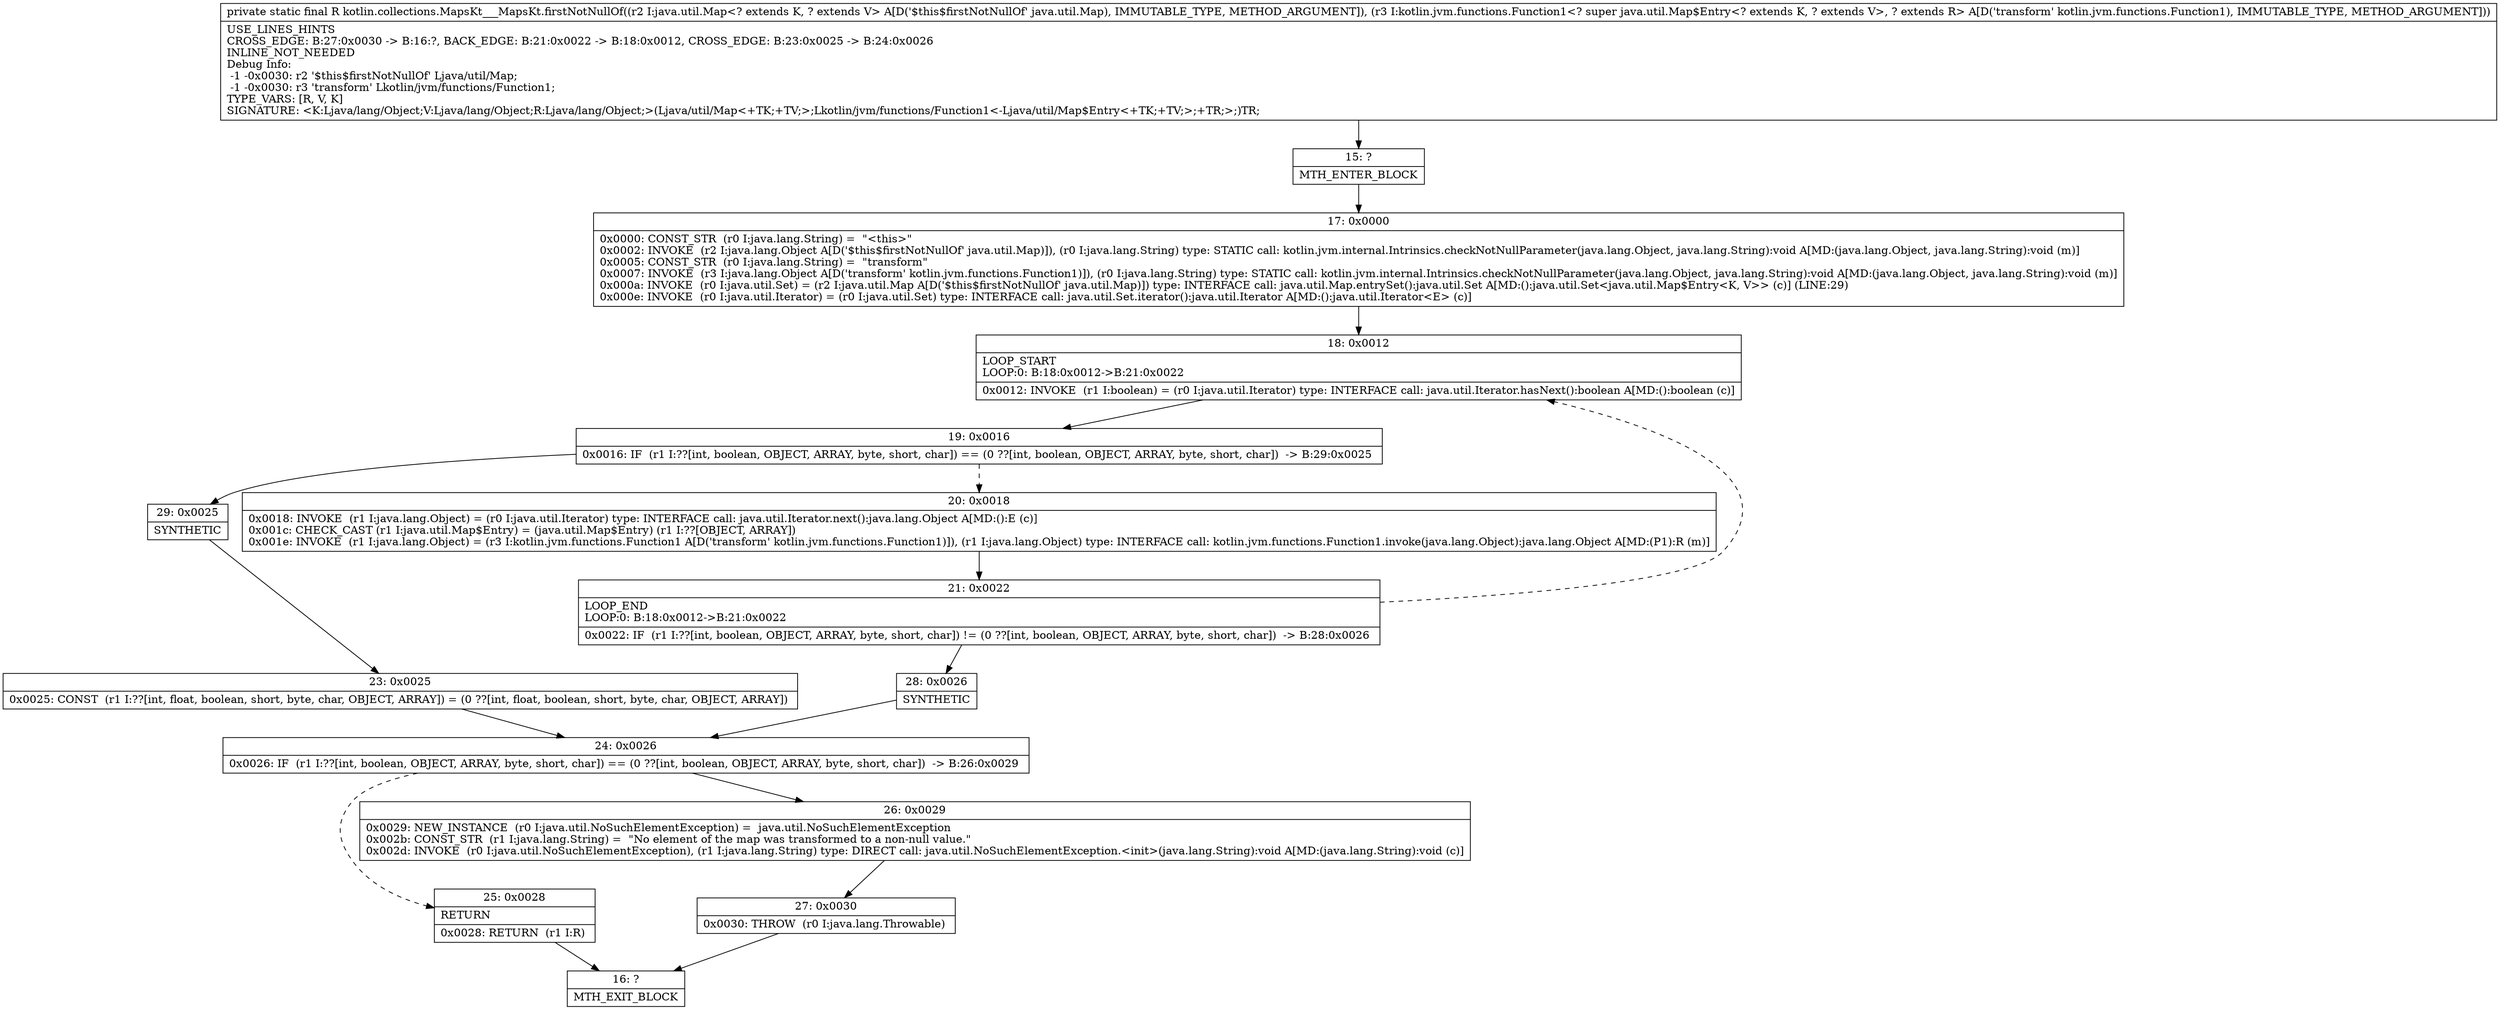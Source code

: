 digraph "CFG forkotlin.collections.MapsKt___MapsKt.firstNotNullOf(Ljava\/util\/Map;Lkotlin\/jvm\/functions\/Function1;)Ljava\/lang\/Object;" {
Node_15 [shape=record,label="{15\:\ ?|MTH_ENTER_BLOCK\l}"];
Node_17 [shape=record,label="{17\:\ 0x0000|0x0000: CONST_STR  (r0 I:java.lang.String) =  \"\<this\>\" \l0x0002: INVOKE  (r2 I:java.lang.Object A[D('$this$firstNotNullOf' java.util.Map)]), (r0 I:java.lang.String) type: STATIC call: kotlin.jvm.internal.Intrinsics.checkNotNullParameter(java.lang.Object, java.lang.String):void A[MD:(java.lang.Object, java.lang.String):void (m)]\l0x0005: CONST_STR  (r0 I:java.lang.String) =  \"transform\" \l0x0007: INVOKE  (r3 I:java.lang.Object A[D('transform' kotlin.jvm.functions.Function1)]), (r0 I:java.lang.String) type: STATIC call: kotlin.jvm.internal.Intrinsics.checkNotNullParameter(java.lang.Object, java.lang.String):void A[MD:(java.lang.Object, java.lang.String):void (m)]\l0x000a: INVOKE  (r0 I:java.util.Set) = (r2 I:java.util.Map A[D('$this$firstNotNullOf' java.util.Map)]) type: INTERFACE call: java.util.Map.entrySet():java.util.Set A[MD:():java.util.Set\<java.util.Map$Entry\<K, V\>\> (c)] (LINE:29)\l0x000e: INVOKE  (r0 I:java.util.Iterator) = (r0 I:java.util.Set) type: INTERFACE call: java.util.Set.iterator():java.util.Iterator A[MD:():java.util.Iterator\<E\> (c)]\l}"];
Node_18 [shape=record,label="{18\:\ 0x0012|LOOP_START\lLOOP:0: B:18:0x0012\-\>B:21:0x0022\l|0x0012: INVOKE  (r1 I:boolean) = (r0 I:java.util.Iterator) type: INTERFACE call: java.util.Iterator.hasNext():boolean A[MD:():boolean (c)]\l}"];
Node_19 [shape=record,label="{19\:\ 0x0016|0x0016: IF  (r1 I:??[int, boolean, OBJECT, ARRAY, byte, short, char]) == (0 ??[int, boolean, OBJECT, ARRAY, byte, short, char])  \-\> B:29:0x0025 \l}"];
Node_20 [shape=record,label="{20\:\ 0x0018|0x0018: INVOKE  (r1 I:java.lang.Object) = (r0 I:java.util.Iterator) type: INTERFACE call: java.util.Iterator.next():java.lang.Object A[MD:():E (c)]\l0x001c: CHECK_CAST (r1 I:java.util.Map$Entry) = (java.util.Map$Entry) (r1 I:??[OBJECT, ARRAY]) \l0x001e: INVOKE  (r1 I:java.lang.Object) = (r3 I:kotlin.jvm.functions.Function1 A[D('transform' kotlin.jvm.functions.Function1)]), (r1 I:java.lang.Object) type: INTERFACE call: kotlin.jvm.functions.Function1.invoke(java.lang.Object):java.lang.Object A[MD:(P1):R (m)]\l}"];
Node_21 [shape=record,label="{21\:\ 0x0022|LOOP_END\lLOOP:0: B:18:0x0012\-\>B:21:0x0022\l|0x0022: IF  (r1 I:??[int, boolean, OBJECT, ARRAY, byte, short, char]) != (0 ??[int, boolean, OBJECT, ARRAY, byte, short, char])  \-\> B:28:0x0026 \l}"];
Node_28 [shape=record,label="{28\:\ 0x0026|SYNTHETIC\l}"];
Node_24 [shape=record,label="{24\:\ 0x0026|0x0026: IF  (r1 I:??[int, boolean, OBJECT, ARRAY, byte, short, char]) == (0 ??[int, boolean, OBJECT, ARRAY, byte, short, char])  \-\> B:26:0x0029 \l}"];
Node_25 [shape=record,label="{25\:\ 0x0028|RETURN\l|0x0028: RETURN  (r1 I:R) \l}"];
Node_16 [shape=record,label="{16\:\ ?|MTH_EXIT_BLOCK\l}"];
Node_26 [shape=record,label="{26\:\ 0x0029|0x0029: NEW_INSTANCE  (r0 I:java.util.NoSuchElementException) =  java.util.NoSuchElementException \l0x002b: CONST_STR  (r1 I:java.lang.String) =  \"No element of the map was transformed to a non\-null value.\" \l0x002d: INVOKE  (r0 I:java.util.NoSuchElementException), (r1 I:java.lang.String) type: DIRECT call: java.util.NoSuchElementException.\<init\>(java.lang.String):void A[MD:(java.lang.String):void (c)]\l}"];
Node_27 [shape=record,label="{27\:\ 0x0030|0x0030: THROW  (r0 I:java.lang.Throwable) \l}"];
Node_29 [shape=record,label="{29\:\ 0x0025|SYNTHETIC\l}"];
Node_23 [shape=record,label="{23\:\ 0x0025|0x0025: CONST  (r1 I:??[int, float, boolean, short, byte, char, OBJECT, ARRAY]) = (0 ??[int, float, boolean, short, byte, char, OBJECT, ARRAY]) \l}"];
MethodNode[shape=record,label="{private static final R kotlin.collections.MapsKt___MapsKt.firstNotNullOf((r2 I:java.util.Map\<? extends K, ? extends V\> A[D('$this$firstNotNullOf' java.util.Map), IMMUTABLE_TYPE, METHOD_ARGUMENT]), (r3 I:kotlin.jvm.functions.Function1\<? super java.util.Map$Entry\<? extends K, ? extends V\>, ? extends R\> A[D('transform' kotlin.jvm.functions.Function1), IMMUTABLE_TYPE, METHOD_ARGUMENT]))  | USE_LINES_HINTS\lCROSS_EDGE: B:27:0x0030 \-\> B:16:?, BACK_EDGE: B:21:0x0022 \-\> B:18:0x0012, CROSS_EDGE: B:23:0x0025 \-\> B:24:0x0026\lINLINE_NOT_NEEDED\lDebug Info:\l  \-1 \-0x0030: r2 '$this$firstNotNullOf' Ljava\/util\/Map;\l  \-1 \-0x0030: r3 'transform' Lkotlin\/jvm\/functions\/Function1;\lTYPE_VARS: [R, V, K]\lSIGNATURE: \<K:Ljava\/lang\/Object;V:Ljava\/lang\/Object;R:Ljava\/lang\/Object;\>(Ljava\/util\/Map\<+TK;+TV;\>;Lkotlin\/jvm\/functions\/Function1\<\-Ljava\/util\/Map$Entry\<+TK;+TV;\>;+TR;\>;)TR;\l}"];
MethodNode -> Node_15;Node_15 -> Node_17;
Node_17 -> Node_18;
Node_18 -> Node_19;
Node_19 -> Node_20[style=dashed];
Node_19 -> Node_29;
Node_20 -> Node_21;
Node_21 -> Node_18[style=dashed];
Node_21 -> Node_28;
Node_28 -> Node_24;
Node_24 -> Node_25[style=dashed];
Node_24 -> Node_26;
Node_25 -> Node_16;
Node_26 -> Node_27;
Node_27 -> Node_16;
Node_29 -> Node_23;
Node_23 -> Node_24;
}

